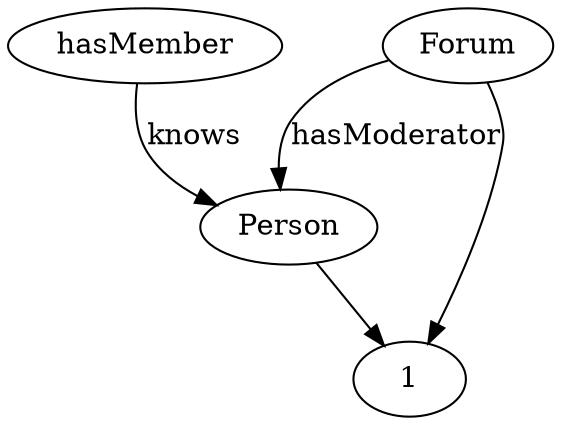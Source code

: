 digraph a4cf30a607ad4c468d045735bbd365cb
{
1bfa02ebbabe4532a32d2152e99ecf7e [label="Person",age="20",name="Anna"];
b4162238946b4fae8cd7b2d8d570c2bd [label="Person",age="25",name="Tom"];
b8f3e245e9e6420f94c2abcb1d6db6bc [label="Forum",topic="Apache Flink",lan="EN"];
b4162238946b4fae8cd7b2d8d570c2bd->1bfa02ebbabe4532a32d2152e99ecf7e [label="knows",since="2012"];
b8f3e245e9e6420f94c2abcb1d6db6bc->1bfa02ebbabe4532a32d2152e99ecf7e [label="hasMember",since="2008"];
1bfa02ebbabe4532a32d2152e99ecf7e->b4162238946b4fae8cd7b2d8d570c2bd [label="knows",since="2012"];
b8f3e245e9e6420f94c2abcb1d6db6bc->b4162238946b4fae8cd7b2d8d570c2bd [label="hasModerator",since="2002"];
}
